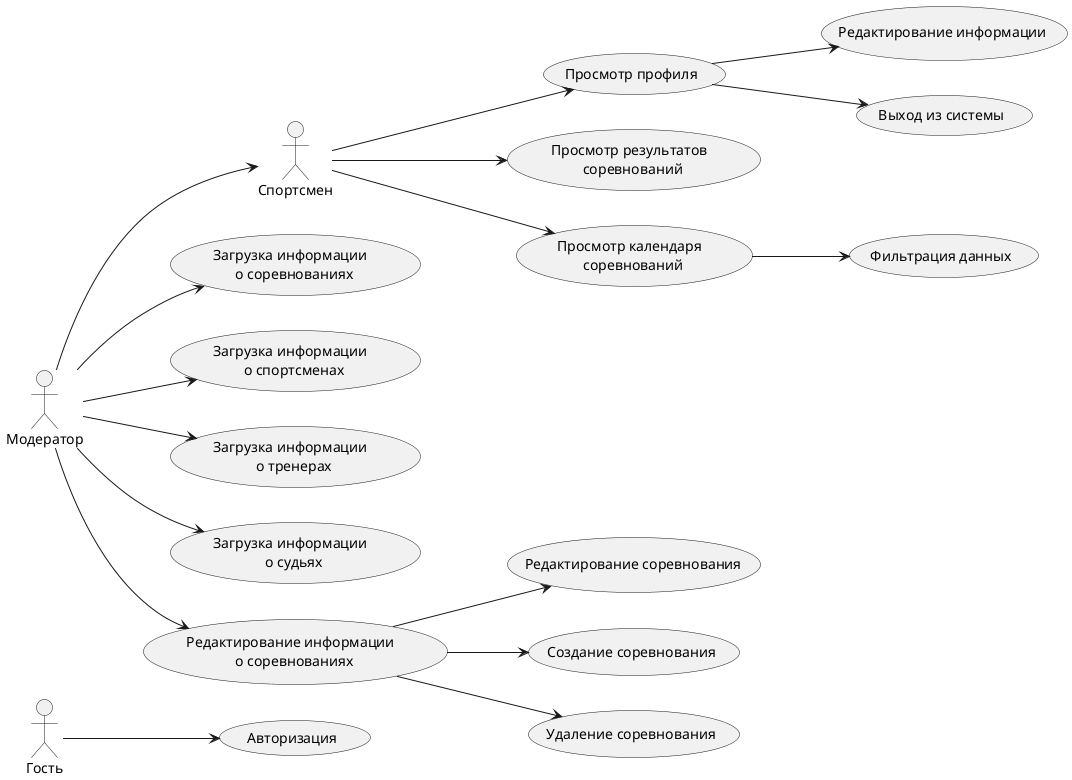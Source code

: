 @startuml usecase

left to right direction

:Гость: --> (Авторизация)

:Спортсмен: --> (Просмотр профиля)
:Спортсмен: --> (Просмотр результатов \n соревнований)
:Спортсмен: --> (Просмотр календаря \n соревнований)

(Просмотр календаря \n соревнований) --> (Фильтрация данных)

(Просмотр профиля) --> (Редактирование информации)
(Просмотр профиля) --> (Выход из системы)

' :Тренер: --> :Спортсмен:
' :Тренер: --> (Просмотр карточек \n своих спортсменов)
' :Тренер: --> (Просмотр результатов \n соревнований)
' :Тренер: --> (Просмотр календаря \n соревнований)

' :Судья: --> :Спортсмен:
' :Судья: --> (Просмотр календаря \n соревнований)

:Модератор: --> (Загрузка информации \n о соревнованиях)
:Модератор: --> (Загрузка информации \n о спортсменах)
:Модератор: --> (Загрузка информации \n о тренерах)
:Модератор: --> (Загрузка информации \n о судьях)
:Модератор: --> (Редактирование информации \n о соревнованиях)
:Модератор: --> :Спортсмен:

(Редактирование информации \n о соревнованиях) --> (Редактирование соревнования)
(Редактирование информации \n о соревнованиях) --> (Создание соревнования)
(Редактирование информации \n о соревнованиях) --> (Удаление соревнования)

@enduml
